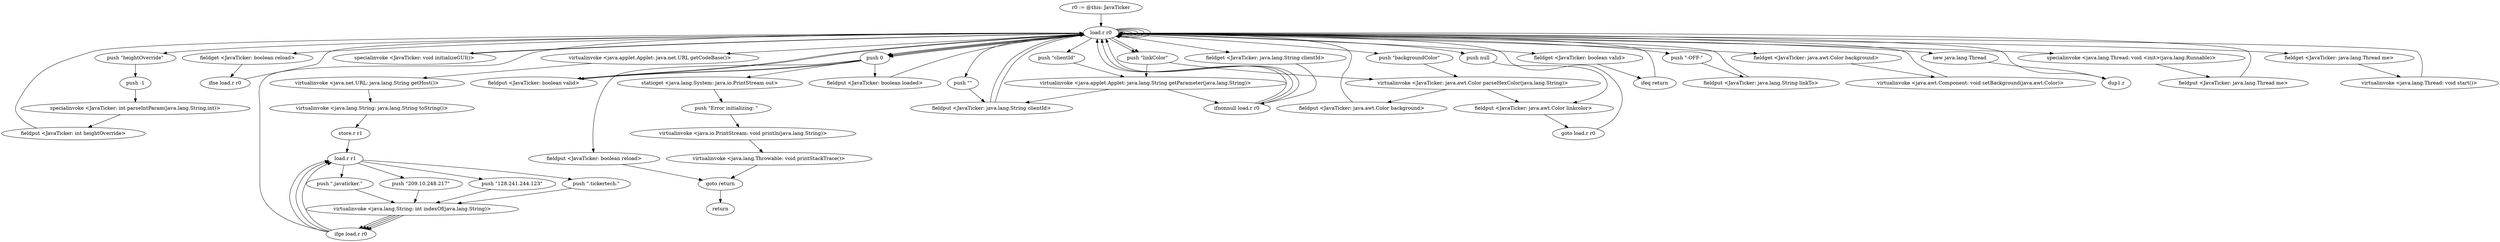digraph "" {
    "r0 := @this: JavaTicker"
    "load.r r0"
    "r0 := @this: JavaTicker"->"load.r r0";
    "load.r r0"->"load.r r0";
    "push \"heightOverride\""
    "load.r r0"->"push \"heightOverride\"";
    "push -1"
    "push \"heightOverride\""->"push -1";
    "specialinvoke <JavaTicker: int parseIntParam(java.lang.String,int)>"
    "push -1"->"specialinvoke <JavaTicker: int parseIntParam(java.lang.String,int)>";
    "fieldput <JavaTicker: int heightOverride>"
    "specialinvoke <JavaTicker: int parseIntParam(java.lang.String,int)>"->"fieldput <JavaTicker: int heightOverride>";
    "fieldput <JavaTicker: int heightOverride>"->"load.r r0";
    "fieldget <JavaTicker: boolean reload>"
    "load.r r0"->"fieldget <JavaTicker: boolean reload>";
    "ifne load.r r0"
    "fieldget <JavaTicker: boolean reload>"->"ifne load.r r0";
    "ifne load.r r0"->"load.r r0";
    "specialinvoke <JavaTicker: void initializeGUI()>"
    "load.r r0"->"specialinvoke <JavaTicker: void initializeGUI()>";
    "specialinvoke <JavaTicker: void initializeGUI()>"->"load.r r0";
    "virtualinvoke <java.applet.Applet: java.net.URL getCodeBase()>"
    "load.r r0"->"virtualinvoke <java.applet.Applet: java.net.URL getCodeBase()>";
    "virtualinvoke <java.net.URL: java.lang.String getHost()>"
    "virtualinvoke <java.applet.Applet: java.net.URL getCodeBase()>"->"virtualinvoke <java.net.URL: java.lang.String getHost()>";
    "virtualinvoke <java.lang.String: java.lang.String toString()>"
    "virtualinvoke <java.net.URL: java.lang.String getHost()>"->"virtualinvoke <java.lang.String: java.lang.String toString()>";
    "store.r r1"
    "virtualinvoke <java.lang.String: java.lang.String toString()>"->"store.r r1";
    "load.r r1"
    "store.r r1"->"load.r r1";
    "push \".tickertech.\""
    "load.r r1"->"push \".tickertech.\"";
    "virtualinvoke <java.lang.String: int indexOf(java.lang.String)>"
    "push \".tickertech.\""->"virtualinvoke <java.lang.String: int indexOf(java.lang.String)>";
    "ifge load.r r0"
    "virtualinvoke <java.lang.String: int indexOf(java.lang.String)>"->"ifge load.r r0";
    "ifge load.r r0"->"load.r r1";
    "push \".javaticker.\""
    "load.r r1"->"push \".javaticker.\"";
    "push \".javaticker.\""->"virtualinvoke <java.lang.String: int indexOf(java.lang.String)>";
    "virtualinvoke <java.lang.String: int indexOf(java.lang.String)>"->"ifge load.r r0";
    "ifge load.r r0"->"load.r r1";
    "push \"209.10.248.217\""
    "load.r r1"->"push \"209.10.248.217\"";
    "push \"209.10.248.217\""->"virtualinvoke <java.lang.String: int indexOf(java.lang.String)>";
    "virtualinvoke <java.lang.String: int indexOf(java.lang.String)>"->"ifge load.r r0";
    "ifge load.r r0"->"load.r r1";
    "push \"128.241.244.123\""
    "load.r r1"->"push \"128.241.244.123\"";
    "push \"128.241.244.123\""->"virtualinvoke <java.lang.String: int indexOf(java.lang.String)>";
    "virtualinvoke <java.lang.String: int indexOf(java.lang.String)>"->"ifge load.r r0";
    "ifge load.r r0"->"load.r r0";
    "push 0"
    "load.r r0"->"push 0";
    "fieldput <JavaTicker: boolean valid>"
    "push 0"->"fieldput <JavaTicker: boolean valid>";
    "fieldput <JavaTicker: boolean valid>"->"load.r r0";
    "load.r r0"->"load.r r0";
    "push \"clientId\""
    "load.r r0"->"push \"clientId\"";
    "virtualinvoke <java.applet.Applet: java.lang.String getParameter(java.lang.String)>"
    "push \"clientId\""->"virtualinvoke <java.applet.Applet: java.lang.String getParameter(java.lang.String)>";
    "fieldput <JavaTicker: java.lang.String clientId>"
    "virtualinvoke <java.applet.Applet: java.lang.String getParameter(java.lang.String)>"->"fieldput <JavaTicker: java.lang.String clientId>";
    "fieldput <JavaTicker: java.lang.String clientId>"->"load.r r0";
    "fieldget <JavaTicker: java.lang.String clientId>"
    "load.r r0"->"fieldget <JavaTicker: java.lang.String clientId>";
    "ifnonnull load.r r0"
    "fieldget <JavaTicker: java.lang.String clientId>"->"ifnonnull load.r r0";
    "ifnonnull load.r r0"->"load.r r0";
    "push \"\""
    "load.r r0"->"push \"\"";
    "push \"\""->"fieldput <JavaTicker: java.lang.String clientId>";
    "fieldput <JavaTicker: java.lang.String clientId>"->"load.r r0";
    "load.r r0"->"push 0";
    "push 0"->"fieldput <JavaTicker: boolean valid>";
    "fieldput <JavaTicker: boolean valid>"->"load.r r0";
    "fieldget <JavaTicker: boolean valid>"
    "load.r r0"->"fieldget <JavaTicker: boolean valid>";
    "ifeq return"
    "fieldget <JavaTicker: boolean valid>"->"ifeq return";
    "ifeq return"->"load.r r0";
    "push \"-OFF-\""
    "load.r r0"->"push \"-OFF-\"";
    "fieldput <JavaTicker: java.lang.String linkTo>"
    "push \"-OFF-\""->"fieldput <JavaTicker: java.lang.String linkTo>";
    "fieldput <JavaTicker: java.lang.String linkTo>"->"load.r r0";
    "load.r r0"->"push 0";
    "fieldput <JavaTicker: boolean loaded>"
    "push 0"->"fieldput <JavaTicker: boolean loaded>";
    "fieldput <JavaTicker: boolean loaded>"->"load.r r0";
    "load.r r0"->"load.r r0";
    "push \"backgroundColor\""
    "load.r r0"->"push \"backgroundColor\"";
    "virtualinvoke <JavaTicker: java.awt.Color parseHexColor(java.lang.String)>"
    "push \"backgroundColor\""->"virtualinvoke <JavaTicker: java.awt.Color parseHexColor(java.lang.String)>";
    "fieldput <JavaTicker: java.awt.Color background>"
    "virtualinvoke <JavaTicker: java.awt.Color parseHexColor(java.lang.String)>"->"fieldput <JavaTicker: java.awt.Color background>";
    "fieldput <JavaTicker: java.awt.Color background>"->"load.r r0";
    "load.r r0"->"load.r r0";
    "fieldget <JavaTicker: java.awt.Color background>"
    "load.r r0"->"fieldget <JavaTicker: java.awt.Color background>";
    "virtualinvoke <java.awt.Component: void setBackground(java.awt.Color)>"
    "fieldget <JavaTicker: java.awt.Color background>"->"virtualinvoke <java.awt.Component: void setBackground(java.awt.Color)>";
    "virtualinvoke <java.awt.Component: void setBackground(java.awt.Color)>"->"load.r r0";
    "push \"linkColor\""
    "load.r r0"->"push \"linkColor\"";
    "push \"linkColor\""->"virtualinvoke <java.applet.Applet: java.lang.String getParameter(java.lang.String)>";
    "virtualinvoke <java.applet.Applet: java.lang.String getParameter(java.lang.String)>"->"ifnonnull load.r r0";
    "ifnonnull load.r r0"->"load.r r0";
    "push null"
    "load.r r0"->"push null";
    "fieldput <JavaTicker: java.awt.Color linkcolor>"
    "push null"->"fieldput <JavaTicker: java.awt.Color linkcolor>";
    "goto load.r r0"
    "fieldput <JavaTicker: java.awt.Color linkcolor>"->"goto load.r r0";
    "goto load.r r0"->"load.r r0";
    "new java.lang.Thread"
    "load.r r0"->"new java.lang.Thread";
    "dup1.r"
    "new java.lang.Thread"->"dup1.r";
    "dup1.r"->"load.r r0";
    "specialinvoke <java.lang.Thread: void <init>(java.lang.Runnable)>"
    "load.r r0"->"specialinvoke <java.lang.Thread: void <init>(java.lang.Runnable)>";
    "fieldput <JavaTicker: java.lang.Thread me>"
    "specialinvoke <java.lang.Thread: void <init>(java.lang.Runnable)>"->"fieldput <JavaTicker: java.lang.Thread me>";
    "fieldput <JavaTicker: java.lang.Thread me>"->"load.r r0";
    "fieldget <JavaTicker: java.lang.Thread me>"
    "load.r r0"->"fieldget <JavaTicker: java.lang.Thread me>";
    "virtualinvoke <java.lang.Thread: void start()>"
    "fieldget <JavaTicker: java.lang.Thread me>"->"virtualinvoke <java.lang.Thread: void start()>";
    "virtualinvoke <java.lang.Thread: void start()>"->"load.r r0";
    "load.r r0"->"push 0";
    "fieldput <JavaTicker: boolean reload>"
    "push 0"->"fieldput <JavaTicker: boolean reload>";
    "goto return"
    "fieldput <JavaTicker: boolean reload>"->"goto return";
    "return"
    "goto return"->"return";
    "staticget <java.lang.System: java.io.PrintStream out>"
    "push 0"->"staticget <java.lang.System: java.io.PrintStream out>";
    "push \"Error initializing: \""
    "staticget <java.lang.System: java.io.PrintStream out>"->"push \"Error initializing: \"";
    "virtualinvoke <java.io.PrintStream: void println(java.lang.String)>"
    "push \"Error initializing: \""->"virtualinvoke <java.io.PrintStream: void println(java.lang.String)>";
    "virtualinvoke <java.lang.Throwable: void printStackTrace()>"
    "virtualinvoke <java.io.PrintStream: void println(java.lang.String)>"->"virtualinvoke <java.lang.Throwable: void printStackTrace()>";
    "virtualinvoke <java.lang.Throwable: void printStackTrace()>"->"goto return";
    "ifnonnull load.r r0"->"load.r r0";
    "load.r r0"->"load.r r0";
    "load.r r0"->"push \"linkColor\"";
    "push \"linkColor\""->"virtualinvoke <JavaTicker: java.awt.Color parseHexColor(java.lang.String)>";
    "virtualinvoke <JavaTicker: java.awt.Color parseHexColor(java.lang.String)>"->"fieldput <JavaTicker: java.awt.Color linkcolor>";
}
